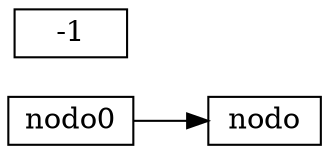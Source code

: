 digraph G {
    rankdir=LR;
    node[shape=record, height=.1]
    nodo0:f1 -> nodo-1:f2 [dir=both constraint=false];
}